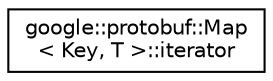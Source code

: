 digraph "类继承关系图"
{
 // LATEX_PDF_SIZE
  edge [fontname="Helvetica",fontsize="10",labelfontname="Helvetica",labelfontsize="10"];
  node [fontname="Helvetica",fontsize="10",shape=record];
  rankdir="LR";
  Node0 [label="google::protobuf::Map\l\< Key, T \>::iterator",height=0.2,width=0.4,color="black", fillcolor="white", style="filled",URL="$classgoogle_1_1protobuf_1_1Map_1_1iterator.html",tooltip=" "];
}
